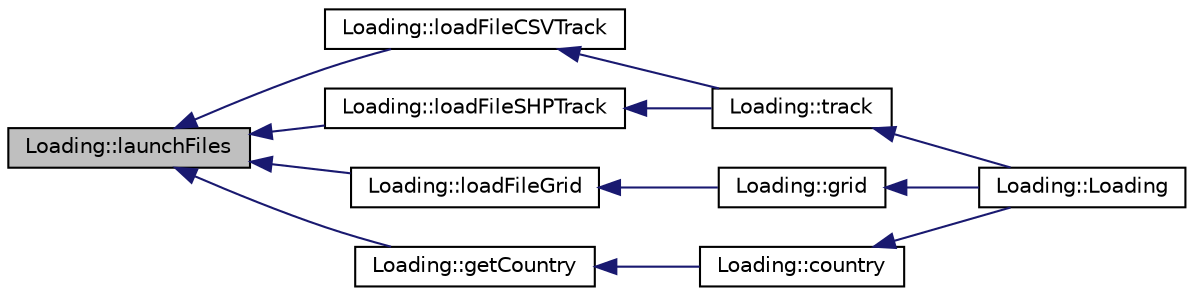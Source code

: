 digraph "Loading::launchFiles"
{
 // INTERACTIVE_SVG=YES
  bgcolor="transparent";
  edge [fontname="Helvetica",fontsize="10",labelfontname="Helvetica",labelfontsize="10"];
  node [fontname="Helvetica",fontsize="10",shape=record];
  rankdir="LR";
  Node1 [label="Loading::launchFiles",height=0.2,width=0.4,color="black", fillcolor="grey75", style="filled", fontcolor="black"];
  Node1 -> Node2 [dir="back",color="midnightblue",fontsize="10",style="solid",fontname="Helvetica"];
  Node2 [label="Loading::loadFileCSVTrack",height=0.2,width=0.4,color="black",URL="$class_loading.html#ae0c96193667418083fc4a8c6cc19d9db",tooltip="loadFileCSVTrack Get File of SHP track "];
  Node2 -> Node3 [dir="back",color="midnightblue",fontsize="10",style="solid",fontname="Helvetica"];
  Node3 [label="Loading::track",height=0.2,width=0.4,color="black",URL="$class_loading.html#ab603e821bd6b047fb04285e926974ff6",tooltip="track "];
  Node3 -> Node4 [dir="back",color="midnightblue",fontsize="10",style="solid",fontname="Helvetica"];
  Node4 [label="Loading::Loading",height=0.2,width=0.4,color="black",URL="$class_loading.html#a7634c001ec052e10c402e49f5be030db"];
  Node1 -> Node5 [dir="back",color="midnightblue",fontsize="10",style="solid",fontname="Helvetica"];
  Node5 [label="Loading::loadFileSHPTrack",height=0.2,width=0.4,color="black",URL="$class_loading.html#a9a01f3e328100b681f3f08192fc9b208",tooltip="loadFileSHPTrack Get File of CSV track "];
  Node5 -> Node3 [dir="back",color="midnightblue",fontsize="10",style="solid",fontname="Helvetica"];
  Node1 -> Node6 [dir="back",color="midnightblue",fontsize="10",style="solid",fontname="Helvetica"];
  Node6 [label="Loading::loadFileGrid",height=0.2,width=0.4,color="black",URL="$class_loading.html#a84d718939a74cf1680ea3e2409324194",tooltip="loadFileGrid Get File of grid "];
  Node6 -> Node7 [dir="back",color="midnightblue",fontsize="10",style="solid",fontname="Helvetica"];
  Node7 [label="Loading::grid",height=0.2,width=0.4,color="black",URL="$class_loading.html#afb0b2fe451bdc3f6f2cc186903df96b4",tooltip="grid "];
  Node7 -> Node4 [dir="back",color="midnightblue",fontsize="10",style="solid",fontname="Helvetica"];
  Node1 -> Node8 [dir="back",color="midnightblue",fontsize="10",style="solid",fontname="Helvetica"];
  Node8 [label="Loading::getCountry",height=0.2,width=0.4,color="black",URL="$class_loading.html#a1925efcb9ccc2a01359b40a59cb542d9",tooltip="getCountry Choose country "];
  Node8 -> Node9 [dir="back",color="midnightblue",fontsize="10",style="solid",fontname="Helvetica"];
  Node9 [label="Loading::country",height=0.2,width=0.4,color="black",URL="$class_loading.html#a8393eca502e0e8946e9e9b8ca57a565d",tooltip="country "];
  Node9 -> Node4 [dir="back",color="midnightblue",fontsize="10",style="solid",fontname="Helvetica"];
}
